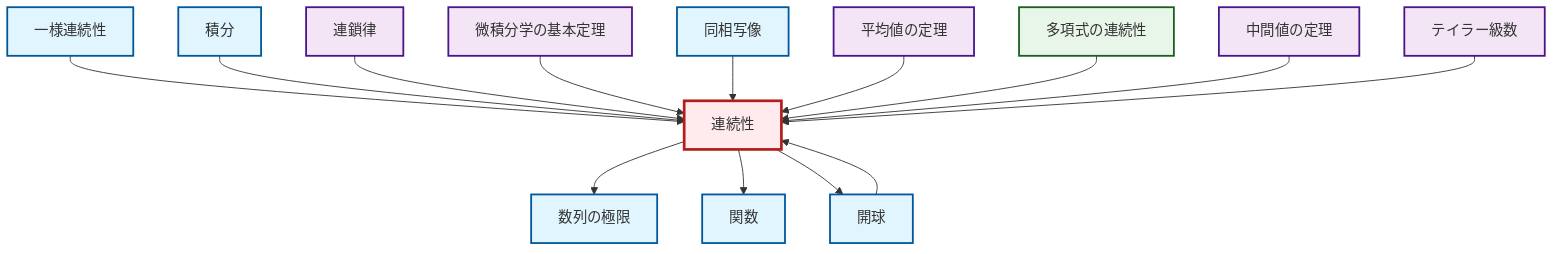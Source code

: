 graph TD
    classDef definition fill:#e1f5fe,stroke:#01579b,stroke-width:2px
    classDef theorem fill:#f3e5f5,stroke:#4a148c,stroke-width:2px
    classDef axiom fill:#fff3e0,stroke:#e65100,stroke-width:2px
    classDef example fill:#e8f5e9,stroke:#1b5e20,stroke-width:2px
    classDef current fill:#ffebee,stroke:#b71c1c,stroke-width:3px
    def-integral["積分"]:::definition
    ex-polynomial-continuity["多項式の連続性"]:::example
    thm-fundamental-calculus["微積分学の基本定理"]:::theorem
    def-continuity["連続性"]:::definition
    def-homeomorphism["同相写像"]:::definition
    thm-intermediate-value["中間値の定理"]:::theorem
    thm-mean-value["平均値の定理"]:::theorem
    def-open-ball["開球"]:::definition
    thm-chain-rule["連鎖律"]:::theorem
    thm-taylor-series["テイラー級数"]:::theorem
    def-limit["数列の極限"]:::definition
    def-function["関数"]:::definition
    def-uniform-continuity["一様連続性"]:::definition
    def-uniform-continuity --> def-continuity
    def-integral --> def-continuity
    def-open-ball --> def-continuity
    def-continuity --> def-limit
    thm-chain-rule --> def-continuity
    thm-fundamental-calculus --> def-continuity
    def-homeomorphism --> def-continuity
    thm-mean-value --> def-continuity
    ex-polynomial-continuity --> def-continuity
    def-continuity --> def-function
    thm-intermediate-value --> def-continuity
    def-continuity --> def-open-ball
    thm-taylor-series --> def-continuity
    class def-continuity current